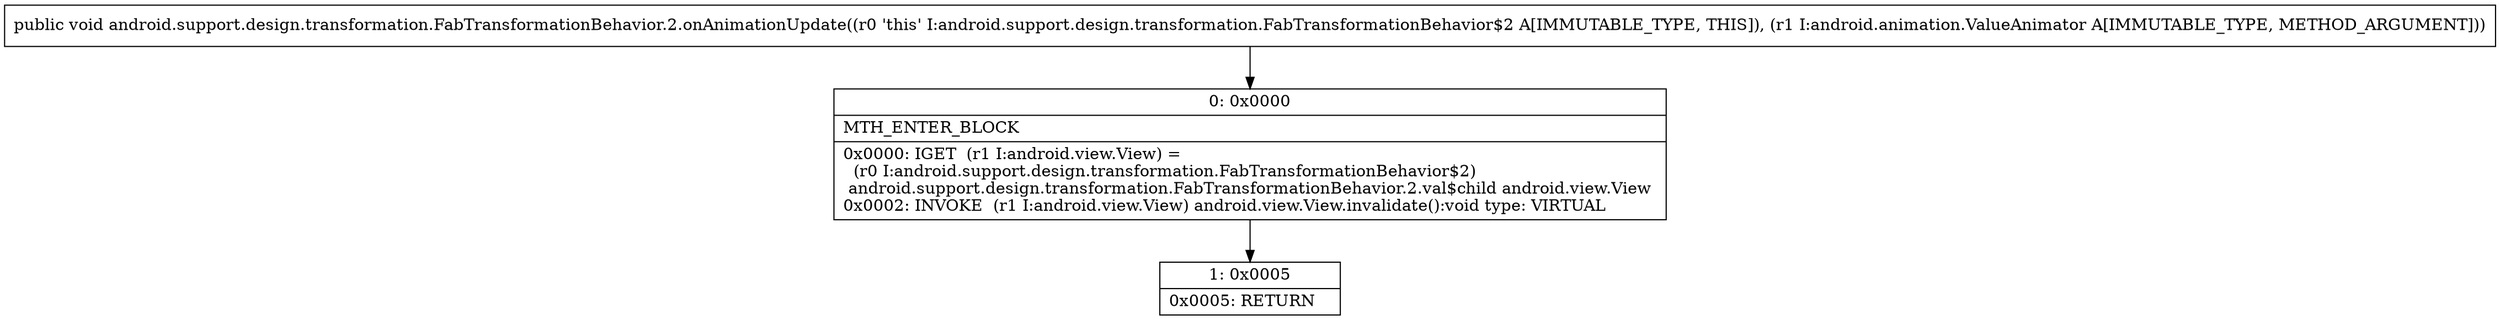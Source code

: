 digraph "CFG forandroid.support.design.transformation.FabTransformationBehavior.2.onAnimationUpdate(Landroid\/animation\/ValueAnimator;)V" {
Node_0 [shape=record,label="{0\:\ 0x0000|MTH_ENTER_BLOCK\l|0x0000: IGET  (r1 I:android.view.View) = \l  (r0 I:android.support.design.transformation.FabTransformationBehavior$2)\l android.support.design.transformation.FabTransformationBehavior.2.val$child android.view.View \l0x0002: INVOKE  (r1 I:android.view.View) android.view.View.invalidate():void type: VIRTUAL \l}"];
Node_1 [shape=record,label="{1\:\ 0x0005|0x0005: RETURN   \l}"];
MethodNode[shape=record,label="{public void android.support.design.transformation.FabTransformationBehavior.2.onAnimationUpdate((r0 'this' I:android.support.design.transformation.FabTransformationBehavior$2 A[IMMUTABLE_TYPE, THIS]), (r1 I:android.animation.ValueAnimator A[IMMUTABLE_TYPE, METHOD_ARGUMENT])) }"];
MethodNode -> Node_0;
Node_0 -> Node_1;
}

